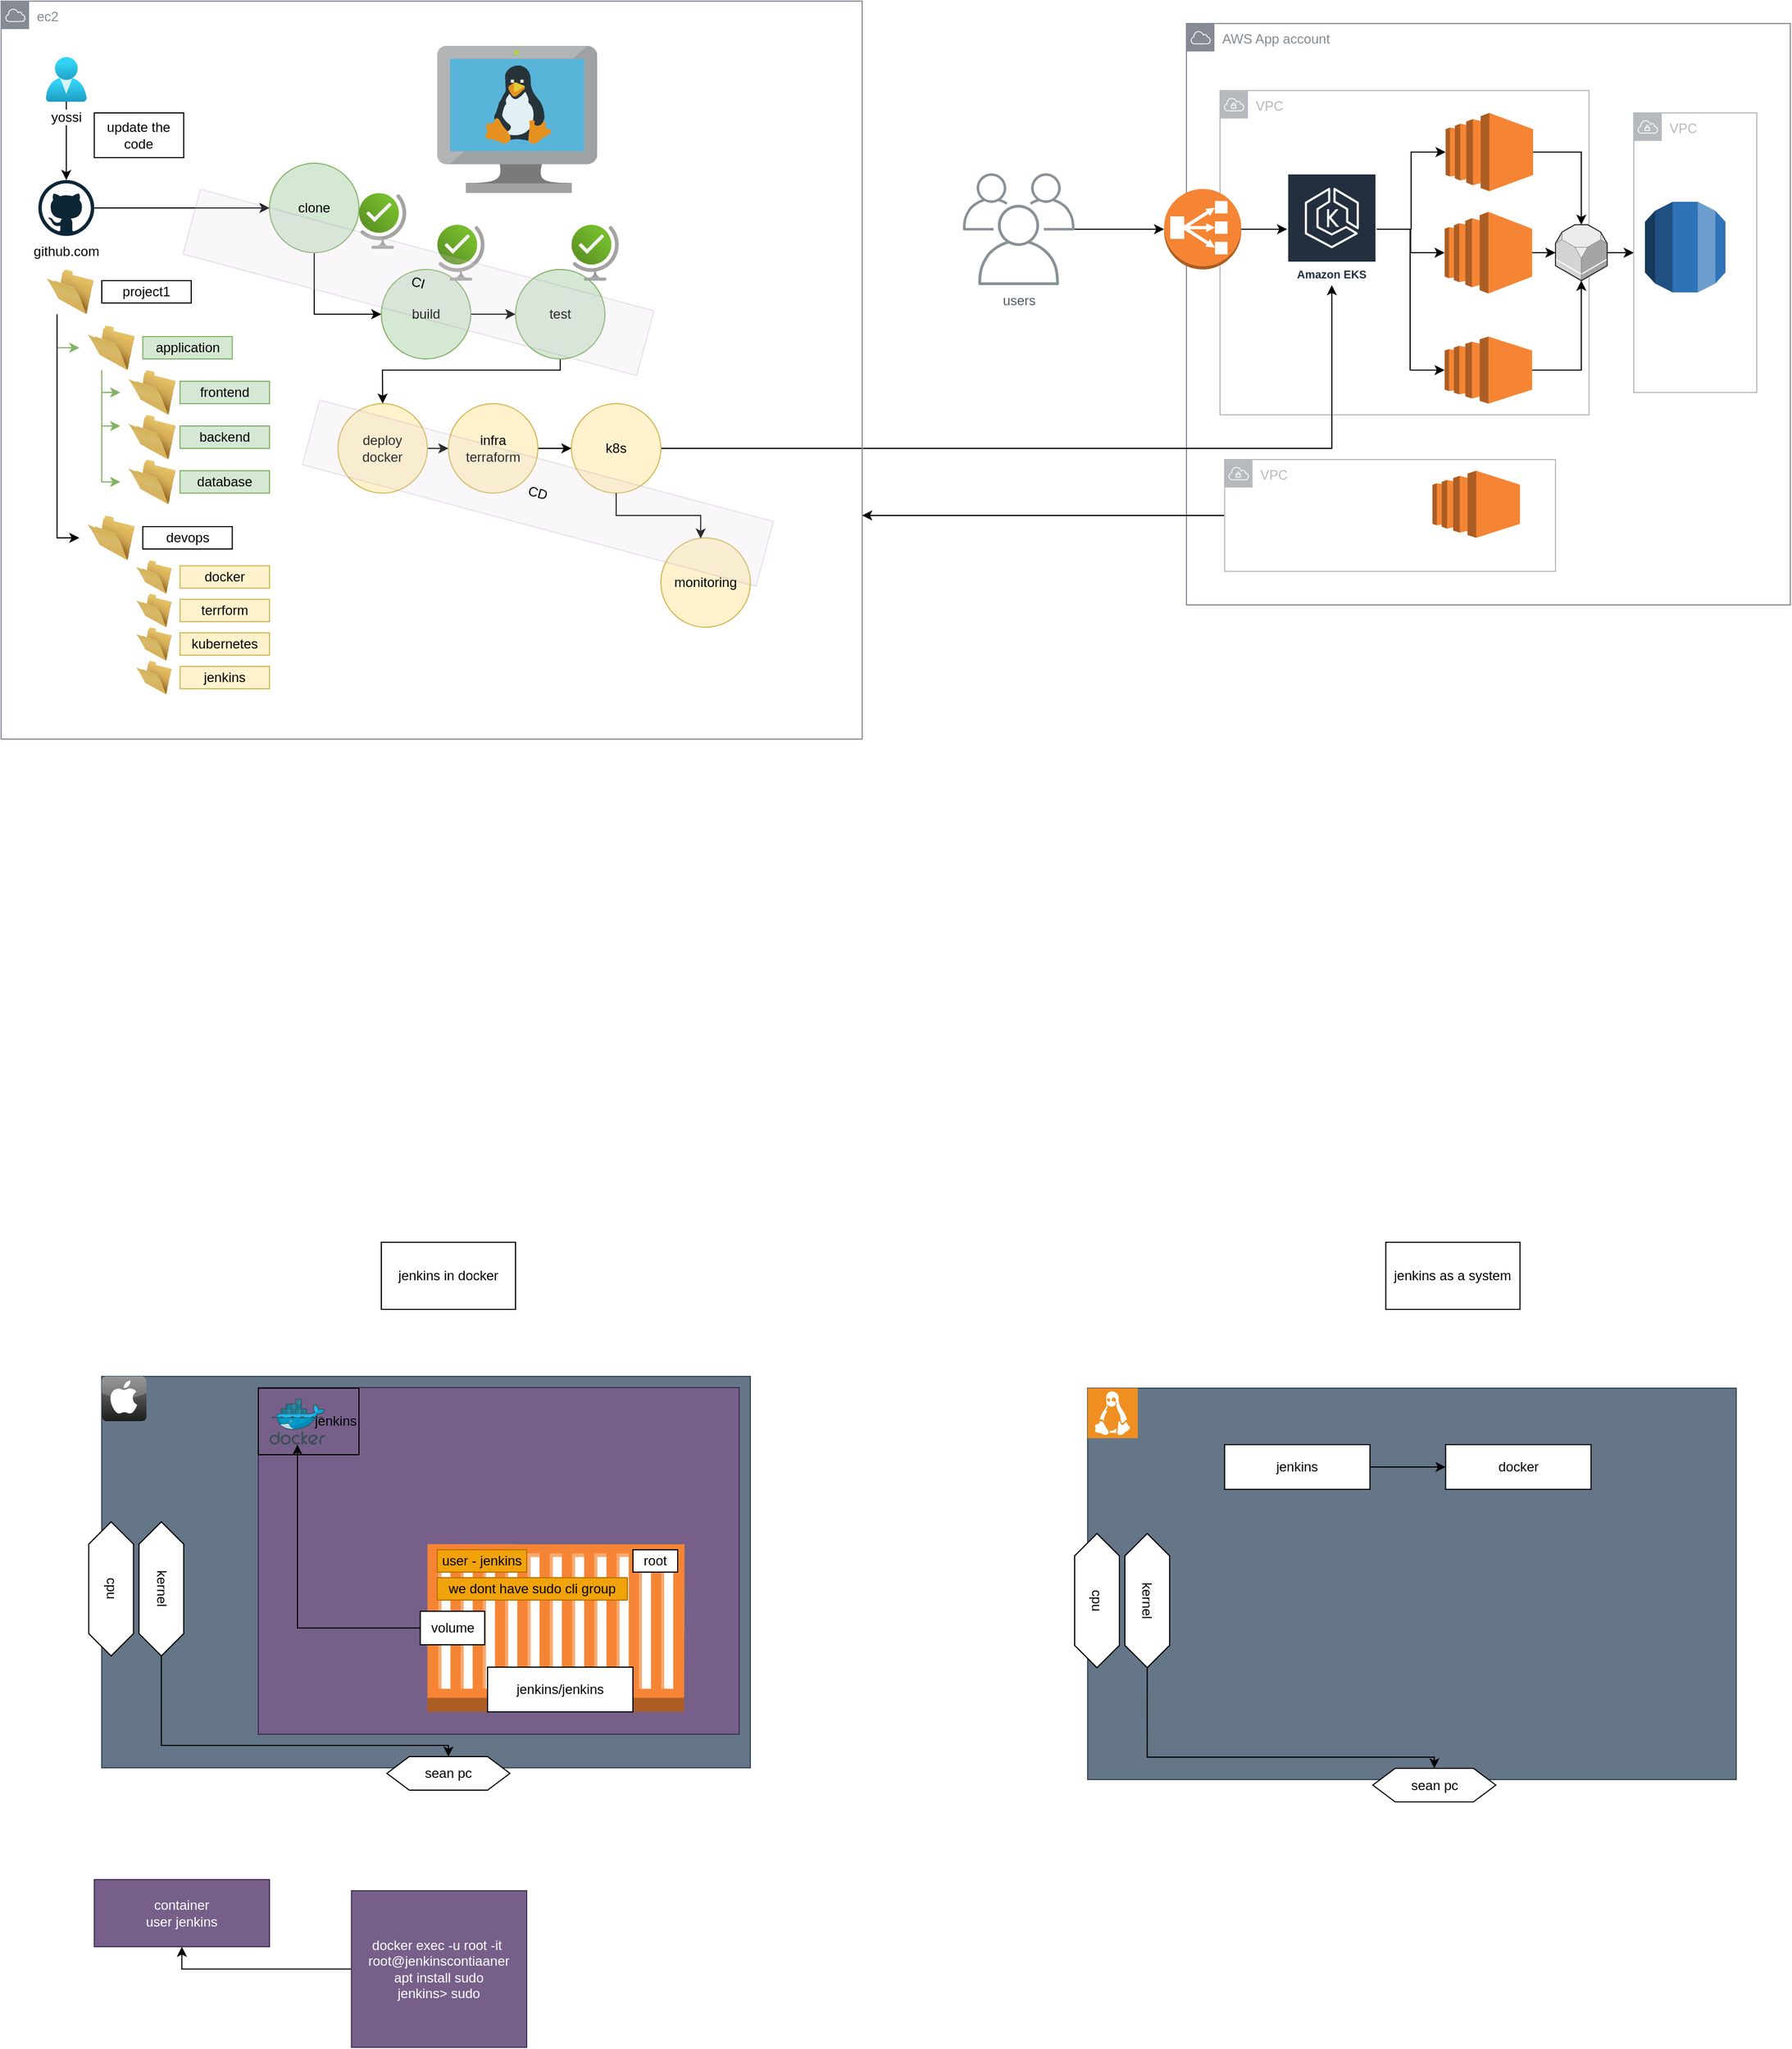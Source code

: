 <mxfile version="24.7.8">
  <diagram name="Page-1" id="knpsjJRJgok0cy6BxQ0R">
    <mxGraphModel dx="876" dy="569" grid="1" gridSize="10" guides="1" tooltips="1" connect="1" arrows="1" fold="1" page="1" pageScale="1" pageWidth="850" pageHeight="1100" math="0" shadow="0">
      <root>
        <mxCell id="0" />
        <mxCell id="1" parent="0" />
        <mxCell id="RZ5GDxpTt9HwqLvZqPj1-43" style="edgeStyle=orthogonalEdgeStyle;rounded=0;orthogonalLoop=1;jettySize=auto;html=1;" edge="1" parent="1" source="RZ5GDxpTt9HwqLvZqPj1-41" target="RZ5GDxpTt9HwqLvZqPj1-42">
          <mxGeometry relative="1" as="geometry" />
        </mxCell>
        <mxCell id="RZ5GDxpTt9HwqLvZqPj1-41" value="yossi" style="image;aspect=fixed;html=1;points=[];align=center;fontSize=12;image=img/lib/azure2/identity/Users.svg;" vertex="1" parent="1">
          <mxGeometry x="50" y="60" width="36.57" height="40" as="geometry" />
        </mxCell>
        <mxCell id="RZ5GDxpTt9HwqLvZqPj1-75" style="edgeStyle=orthogonalEdgeStyle;rounded=0;orthogonalLoop=1;jettySize=auto;html=1;" edge="1" parent="1" source="RZ5GDxpTt9HwqLvZqPj1-42" target="RZ5GDxpTt9HwqLvZqPj1-76">
          <mxGeometry relative="1" as="geometry">
            <mxPoint x="290" y="195" as="targetPoint" />
          </mxGeometry>
        </mxCell>
        <mxCell id="RZ5GDxpTt9HwqLvZqPj1-42" value="github.com" style="dashed=0;outlineConnect=0;html=1;align=center;labelPosition=center;verticalLabelPosition=bottom;verticalAlign=top;shape=mxgraph.weblogos.github" vertex="1" parent="1">
          <mxGeometry x="43.29" y="170" width="50" height="50" as="geometry" />
        </mxCell>
        <mxCell id="RZ5GDxpTt9HwqLvZqPj1-44" value="update the code" style="rounded=0;whiteSpace=wrap;html=1;" vertex="1" parent="1">
          <mxGeometry x="93.29" y="110" width="80" height="40" as="geometry" />
        </mxCell>
        <mxCell id="RZ5GDxpTt9HwqLvZqPj1-55" style="edgeStyle=orthogonalEdgeStyle;rounded=0;orthogonalLoop=1;jettySize=auto;html=1;entryX=0;entryY=0.5;entryDx=0;entryDy=0;fillColor=#d5e8d4;strokeColor=#82b366;" edge="1" parent="1" source="RZ5GDxpTt9HwqLvZqPj1-45" target="RZ5GDxpTt9HwqLvZqPj1-46">
          <mxGeometry relative="1" as="geometry">
            <Array as="points">
              <mxPoint x="60" y="320" />
            </Array>
          </mxGeometry>
        </mxCell>
        <mxCell id="RZ5GDxpTt9HwqLvZqPj1-63" style="edgeStyle=orthogonalEdgeStyle;rounded=0;orthogonalLoop=1;jettySize=auto;html=1;entryX=0;entryY=0.5;entryDx=0;entryDy=0;" edge="1" parent="1" source="RZ5GDxpTt9HwqLvZqPj1-45" target="RZ5GDxpTt9HwqLvZqPj1-61">
          <mxGeometry relative="1" as="geometry">
            <Array as="points">
              <mxPoint x="60" y="490" />
            </Array>
          </mxGeometry>
        </mxCell>
        <mxCell id="RZ5GDxpTt9HwqLvZqPj1-45" value="" style="image;html=1;image=img/lib/clip_art/general/Empty_Folder_128x128.png" vertex="1" parent="1">
          <mxGeometry x="43.29" y="250" width="56.71" height="40" as="geometry" />
        </mxCell>
        <mxCell id="RZ5GDxpTt9HwqLvZqPj1-58" style="edgeStyle=orthogonalEdgeStyle;rounded=0;orthogonalLoop=1;jettySize=auto;html=1;entryX=0;entryY=0.5;entryDx=0;entryDy=0;fillColor=#d5e8d4;strokeColor=#82b366;" edge="1" parent="1" source="RZ5GDxpTt9HwqLvZqPj1-46" target="RZ5GDxpTt9HwqLvZqPj1-49">
          <mxGeometry relative="1" as="geometry">
            <Array as="points">
              <mxPoint x="100" y="360" />
            </Array>
          </mxGeometry>
        </mxCell>
        <mxCell id="RZ5GDxpTt9HwqLvZqPj1-59" style="edgeStyle=orthogonalEdgeStyle;rounded=0;orthogonalLoop=1;jettySize=auto;html=1;entryX=0;entryY=0.25;entryDx=0;entryDy=0;fillColor=#d5e8d4;strokeColor=#82b366;" edge="1" parent="1" source="RZ5GDxpTt9HwqLvZqPj1-46" target="RZ5GDxpTt9HwqLvZqPj1-51">
          <mxGeometry relative="1" as="geometry">
            <Array as="points">
              <mxPoint x="100" y="390" />
            </Array>
          </mxGeometry>
        </mxCell>
        <mxCell id="RZ5GDxpTt9HwqLvZqPj1-60" style="edgeStyle=orthogonalEdgeStyle;rounded=0;orthogonalLoop=1;jettySize=auto;html=1;entryX=0;entryY=0.5;entryDx=0;entryDy=0;fillColor=#d5e8d4;strokeColor=#82b366;" edge="1" parent="1" source="RZ5GDxpTt9HwqLvZqPj1-46" target="RZ5GDxpTt9HwqLvZqPj1-53">
          <mxGeometry relative="1" as="geometry">
            <Array as="points">
              <mxPoint x="100" y="440" />
            </Array>
          </mxGeometry>
        </mxCell>
        <mxCell id="RZ5GDxpTt9HwqLvZqPj1-46" value="" style="image;html=1;image=img/lib/clip_art/general/Empty_Folder_128x128.png;fillColor=#d5e8d4;strokeColor=#82b366;" vertex="1" parent="1">
          <mxGeometry x="80" y="300" width="56.71" height="40" as="geometry" />
        </mxCell>
        <mxCell id="RZ5GDxpTt9HwqLvZqPj1-47" value="project1" style="rounded=0;whiteSpace=wrap;html=1;" vertex="1" parent="1">
          <mxGeometry x="100" y="260" width="80" height="20" as="geometry" />
        </mxCell>
        <mxCell id="RZ5GDxpTt9HwqLvZqPj1-48" value="application" style="rounded=0;whiteSpace=wrap;html=1;fillColor=#d5e8d4;strokeColor=#82b366;" vertex="1" parent="1">
          <mxGeometry x="136.71" y="310" width="80" height="20" as="geometry" />
        </mxCell>
        <mxCell id="RZ5GDxpTt9HwqLvZqPj1-49" value="" style="image;html=1;image=img/lib/clip_art/general/Empty_Folder_128x128.png;fillColor=#d5e8d4;strokeColor=#82b366;" vertex="1" parent="1">
          <mxGeometry x="116.58" y="340" width="56.71" height="40" as="geometry" />
        </mxCell>
        <mxCell id="RZ5GDxpTt9HwqLvZqPj1-50" value="frontend" style="rounded=0;whiteSpace=wrap;html=1;fillColor=#d5e8d4;strokeColor=#82b366;" vertex="1" parent="1">
          <mxGeometry x="170" y="350" width="80" height="20" as="geometry" />
        </mxCell>
        <mxCell id="RZ5GDxpTt9HwqLvZqPj1-51" value="" style="image;html=1;image=img/lib/clip_art/general/Empty_Folder_128x128.png;fillColor=#d5e8d4;strokeColor=#82b366;" vertex="1" parent="1">
          <mxGeometry x="116.58" y="380" width="56.71" height="40" as="geometry" />
        </mxCell>
        <mxCell id="RZ5GDxpTt9HwqLvZqPj1-52" value="backend" style="rounded=0;whiteSpace=wrap;html=1;fillColor=#d5e8d4;strokeColor=#82b366;" vertex="1" parent="1">
          <mxGeometry x="170" y="390" width="80" height="20" as="geometry" />
        </mxCell>
        <mxCell id="RZ5GDxpTt9HwqLvZqPj1-53" value="" style="image;html=1;image=img/lib/clip_art/general/Empty_Folder_128x128.png;fillColor=#d5e8d4;strokeColor=#82b366;" vertex="1" parent="1">
          <mxGeometry x="116.58" y="420" width="56.71" height="40" as="geometry" />
        </mxCell>
        <mxCell id="RZ5GDxpTt9HwqLvZqPj1-54" value="database" style="rounded=0;whiteSpace=wrap;html=1;fillColor=#d5e8d4;strokeColor=#82b366;" vertex="1" parent="1">
          <mxGeometry x="170" y="430" width="80" height="20" as="geometry" />
        </mxCell>
        <mxCell id="RZ5GDxpTt9HwqLvZqPj1-61" value="" style="image;html=1;image=img/lib/clip_art/general/Empty_Folder_128x128.png" vertex="1" parent="1">
          <mxGeometry x="80" y="470" width="56.71" height="40" as="geometry" />
        </mxCell>
        <mxCell id="RZ5GDxpTt9HwqLvZqPj1-62" value="devops" style="rounded=0;whiteSpace=wrap;html=1;" vertex="1" parent="1">
          <mxGeometry x="136.71" y="480" width="80" height="20" as="geometry" />
        </mxCell>
        <mxCell id="RZ5GDxpTt9HwqLvZqPj1-64" value="" style="image;html=1;image=img/lib/clip_art/general/Empty_Folder_128x128.png" vertex="1" parent="1">
          <mxGeometry x="123.29" y="510" width="46.71" height="30" as="geometry" />
        </mxCell>
        <mxCell id="RZ5GDxpTt9HwqLvZqPj1-65" value="docker" style="rounded=0;whiteSpace=wrap;html=1;fillColor=#fff2cc;strokeColor=#d6b656;" vertex="1" parent="1">
          <mxGeometry x="170" y="515" width="80" height="20" as="geometry" />
        </mxCell>
        <mxCell id="RZ5GDxpTt9HwqLvZqPj1-68" value="" style="image;html=1;image=img/lib/clip_art/general/Empty_Folder_128x128.png" vertex="1" parent="1">
          <mxGeometry x="123.29" y="540" width="46.71" height="30" as="geometry" />
        </mxCell>
        <mxCell id="RZ5GDxpTt9HwqLvZqPj1-69" value="terrform" style="rounded=0;whiteSpace=wrap;html=1;fillColor=#fff2cc;strokeColor=#d6b656;" vertex="1" parent="1">
          <mxGeometry x="170" y="545" width="80" height="20" as="geometry" />
        </mxCell>
        <mxCell id="RZ5GDxpTt9HwqLvZqPj1-70" value="" style="image;html=1;image=img/lib/clip_art/general/Empty_Folder_128x128.png" vertex="1" parent="1">
          <mxGeometry x="123.29" y="570" width="46.71" height="30" as="geometry" />
        </mxCell>
        <mxCell id="RZ5GDxpTt9HwqLvZqPj1-71" value="kubernetes" style="rounded=0;whiteSpace=wrap;html=1;fillColor=#fff2cc;strokeColor=#d6b656;" vertex="1" parent="1">
          <mxGeometry x="170" y="575" width="80" height="20" as="geometry" />
        </mxCell>
        <mxCell id="RZ5GDxpTt9HwqLvZqPj1-72" value="" style="image;html=1;image=img/lib/clip_art/general/Empty_Folder_128x128.png" vertex="1" parent="1">
          <mxGeometry x="123.29" y="600" width="46.71" height="30" as="geometry" />
        </mxCell>
        <mxCell id="RZ5GDxpTt9HwqLvZqPj1-73" value="jenkins" style="rounded=0;whiteSpace=wrap;html=1;fillColor=#fff2cc;strokeColor=#d6b656;" vertex="1" parent="1">
          <mxGeometry x="170" y="605" width="80" height="20" as="geometry" />
        </mxCell>
        <mxCell id="RZ5GDxpTt9HwqLvZqPj1-74" value="" style="image;sketch=0;aspect=fixed;html=1;points=[];align=center;fontSize=12;image=img/lib/mscae/VM_Linux.svg;" vertex="1" parent="1">
          <mxGeometry x="400" y="50" width="143.04" height="131.6" as="geometry" />
        </mxCell>
        <mxCell id="RZ5GDxpTt9HwqLvZqPj1-77" style="edgeStyle=orthogonalEdgeStyle;rounded=0;orthogonalLoop=1;jettySize=auto;html=1;" edge="1" parent="1" source="RZ5GDxpTt9HwqLvZqPj1-76" target="RZ5GDxpTt9HwqLvZqPj1-78">
          <mxGeometry relative="1" as="geometry">
            <mxPoint x="290" y="280" as="targetPoint" />
            <Array as="points">
              <mxPoint x="290" y="290" />
            </Array>
          </mxGeometry>
        </mxCell>
        <mxCell id="RZ5GDxpTt9HwqLvZqPj1-76" value="clone" style="ellipse;whiteSpace=wrap;html=1;aspect=fixed;fillColor=#d5e8d4;strokeColor=#82b366;" vertex="1" parent="1">
          <mxGeometry x="250" y="155" width="80" height="80" as="geometry" />
        </mxCell>
        <mxCell id="RZ5GDxpTt9HwqLvZqPj1-80" style="edgeStyle=orthogonalEdgeStyle;rounded=0;orthogonalLoop=1;jettySize=auto;html=1;" edge="1" parent="1" source="RZ5GDxpTt9HwqLvZqPj1-78" target="RZ5GDxpTt9HwqLvZqPj1-79">
          <mxGeometry relative="1" as="geometry" />
        </mxCell>
        <mxCell id="RZ5GDxpTt9HwqLvZqPj1-78" value="build" style="ellipse;whiteSpace=wrap;html=1;aspect=fixed;fillColor=#d5e8d4;strokeColor=#82b366;" vertex="1" parent="1">
          <mxGeometry x="350" y="250" width="80" height="80" as="geometry" />
        </mxCell>
        <mxCell id="RZ5GDxpTt9HwqLvZqPj1-115" style="edgeStyle=orthogonalEdgeStyle;rounded=0;orthogonalLoop=1;jettySize=auto;html=1;" edge="1" parent="1" source="RZ5GDxpTt9HwqLvZqPj1-79" target="RZ5GDxpTt9HwqLvZqPj1-109">
          <mxGeometry relative="1" as="geometry">
            <Array as="points">
              <mxPoint x="510" y="340" />
              <mxPoint x="351" y="340" />
            </Array>
          </mxGeometry>
        </mxCell>
        <mxCell id="RZ5GDxpTt9HwqLvZqPj1-79" value="test" style="ellipse;whiteSpace=wrap;html=1;aspect=fixed;fillColor=#d5e8d4;strokeColor=#82b366;" vertex="1" parent="1">
          <mxGeometry x="470" y="250" width="80" height="80" as="geometry" />
        </mxCell>
        <mxCell id="RZ5GDxpTt9HwqLvZqPj1-81" value="" style="image;aspect=fixed;html=1;points=[];align=center;fontSize=12;image=img/lib/azure2/general/Globe_Success.svg;" vertex="1" parent="1">
          <mxGeometry x="400" y="210" width="42.42" height="50" as="geometry" />
        </mxCell>
        <mxCell id="RZ5GDxpTt9HwqLvZqPj1-82" value="" style="image;aspect=fixed;html=1;points=[];align=center;fontSize=12;image=img/lib/azure2/general/Globe_Success.svg;" vertex="1" parent="1">
          <mxGeometry x="330" y="181.6" width="42.42" height="50" as="geometry" />
        </mxCell>
        <mxCell id="RZ5GDxpTt9HwqLvZqPj1-84" value="" style="image;aspect=fixed;html=1;points=[];align=center;fontSize=12;image=img/lib/azure2/general/Globe_Success.svg;" vertex="1" parent="1">
          <mxGeometry x="520" y="210" width="42.42" height="50" as="geometry" />
        </mxCell>
        <mxCell id="RZ5GDxpTt9HwqLvZqPj1-86" value="AWS App account" style="sketch=0;outlineConnect=0;gradientColor=none;html=1;whiteSpace=wrap;fontSize=12;fontStyle=0;shape=mxgraph.aws4.group;grIcon=mxgraph.aws4.group_aws_cloud;strokeColor=#858B94;fillColor=none;verticalAlign=top;align=left;spacingLeft=30;fontColor=#858B94;dashed=0;" vertex="1" parent="1">
          <mxGeometry x="1070" y="30" width="540" height="520" as="geometry" />
        </mxCell>
        <mxCell id="RZ5GDxpTt9HwqLvZqPj1-88" value="VPC" style="sketch=0;outlineConnect=0;gradientColor=none;html=1;whiteSpace=wrap;fontSize=12;fontStyle=0;shape=mxgraph.aws4.group;grIcon=mxgraph.aws4.group_vpc;strokeColor=#B6BABF;fillColor=none;verticalAlign=top;align=left;spacingLeft=30;fontColor=#B6BABF;dashed=0;" vertex="1" parent="1">
          <mxGeometry x="1100" y="90" width="330" height="290" as="geometry" />
        </mxCell>
        <mxCell id="RZ5GDxpTt9HwqLvZqPj1-97" style="edgeStyle=orthogonalEdgeStyle;rounded=0;orthogonalLoop=1;jettySize=auto;html=1;" edge="1" parent="1" source="RZ5GDxpTt9HwqLvZqPj1-90" target="RZ5GDxpTt9HwqLvZqPj1-96">
          <mxGeometry relative="1" as="geometry" />
        </mxCell>
        <mxCell id="RZ5GDxpTt9HwqLvZqPj1-90" value="" style="outlineConnect=0;dashed=0;verticalLabelPosition=bottom;verticalAlign=top;align=center;html=1;shape=mxgraph.aws3.classic_load_balancer;fillColor=#F58534;gradientColor=none;" vertex="1" parent="1">
          <mxGeometry x="1050" y="178" width="69" height="72" as="geometry" />
        </mxCell>
        <mxCell id="RZ5GDxpTt9HwqLvZqPj1-93" value="users" style="sketch=0;outlineConnect=0;gradientColor=none;fontColor=#545B64;strokeColor=none;fillColor=#879196;dashed=0;verticalLabelPosition=bottom;verticalAlign=top;align=center;html=1;fontSize=12;fontStyle=0;aspect=fixed;shape=mxgraph.aws4.illustration_users;pointerEvents=1" vertex="1" parent="1">
          <mxGeometry x="870" y="164" width="100" height="100" as="geometry" />
        </mxCell>
        <mxCell id="RZ5GDxpTt9HwqLvZqPj1-94" style="edgeStyle=orthogonalEdgeStyle;rounded=0;orthogonalLoop=1;jettySize=auto;html=1;entryX=0;entryY=0.5;entryDx=0;entryDy=0;entryPerimeter=0;" edge="1" parent="1" source="RZ5GDxpTt9HwqLvZqPj1-93" target="RZ5GDxpTt9HwqLvZqPj1-90">
          <mxGeometry relative="1" as="geometry" />
        </mxCell>
        <mxCell id="RZ5GDxpTt9HwqLvZqPj1-102" style="edgeStyle=orthogonalEdgeStyle;rounded=0;orthogonalLoop=1;jettySize=auto;html=1;" edge="1" parent="1" source="RZ5GDxpTt9HwqLvZqPj1-96" target="RZ5GDxpTt9HwqLvZqPj1-98">
          <mxGeometry relative="1" as="geometry" />
        </mxCell>
        <mxCell id="RZ5GDxpTt9HwqLvZqPj1-103" style="edgeStyle=orthogonalEdgeStyle;rounded=0;orthogonalLoop=1;jettySize=auto;html=1;" edge="1" parent="1" source="RZ5GDxpTt9HwqLvZqPj1-96" target="RZ5GDxpTt9HwqLvZqPj1-100">
          <mxGeometry relative="1" as="geometry" />
        </mxCell>
        <mxCell id="RZ5GDxpTt9HwqLvZqPj1-105" style="edgeStyle=orthogonalEdgeStyle;rounded=0;orthogonalLoop=1;jettySize=auto;html=1;" edge="1" parent="1" source="RZ5GDxpTt9HwqLvZqPj1-96" target="RZ5GDxpTt9HwqLvZqPj1-99">
          <mxGeometry relative="1" as="geometry">
            <Array as="points">
              <mxPoint x="1270" y="214" />
              <mxPoint x="1270" y="340" />
            </Array>
          </mxGeometry>
        </mxCell>
        <mxCell id="RZ5GDxpTt9HwqLvZqPj1-96" value="Amazon EKS" style="sketch=0;outlineConnect=0;fontColor=#232F3E;gradientColor=none;strokeColor=#ffffff;fillColor=#232F3E;dashed=0;verticalLabelPosition=middle;verticalAlign=bottom;align=center;html=1;whiteSpace=wrap;fontSize=10;fontStyle=1;spacing=3;shape=mxgraph.aws4.productIcon;prIcon=mxgraph.aws4.eks;" vertex="1" parent="1">
          <mxGeometry x="1160" y="164" width="80" height="100" as="geometry" />
        </mxCell>
        <mxCell id="RZ5GDxpTt9HwqLvZqPj1-130" style="edgeStyle=orthogonalEdgeStyle;rounded=0;orthogonalLoop=1;jettySize=auto;html=1;" edge="1" parent="1" source="RZ5GDxpTt9HwqLvZqPj1-98" target="RZ5GDxpTt9HwqLvZqPj1-126">
          <mxGeometry relative="1" as="geometry" />
        </mxCell>
        <mxCell id="RZ5GDxpTt9HwqLvZqPj1-98" value="" style="outlineConnect=0;dashed=0;verticalLabelPosition=bottom;verticalAlign=top;align=center;html=1;shape=mxgraph.aws3.ec2;fillColor=#F58534;gradientColor=none;" vertex="1" parent="1">
          <mxGeometry x="1301.75" y="110" width="78.25" height="70" as="geometry" />
        </mxCell>
        <mxCell id="RZ5GDxpTt9HwqLvZqPj1-131" style="edgeStyle=orthogonalEdgeStyle;rounded=0;orthogonalLoop=1;jettySize=auto;html=1;" edge="1" parent="1" source="RZ5GDxpTt9HwqLvZqPj1-99" target="RZ5GDxpTt9HwqLvZqPj1-126">
          <mxGeometry relative="1" as="geometry" />
        </mxCell>
        <mxCell id="RZ5GDxpTt9HwqLvZqPj1-99" value="" style="outlineConnect=0;dashed=0;verticalLabelPosition=bottom;verticalAlign=top;align=center;html=1;shape=mxgraph.aws3.ec2;fillColor=#F58534;gradientColor=none;" vertex="1" parent="1">
          <mxGeometry x="1300.88" y="310" width="78.25" height="60" as="geometry" />
        </mxCell>
        <mxCell id="RZ5GDxpTt9HwqLvZqPj1-129" value="" style="edgeStyle=orthogonalEdgeStyle;rounded=0;orthogonalLoop=1;jettySize=auto;html=1;" edge="1" parent="1" source="RZ5GDxpTt9HwqLvZqPj1-100" target="RZ5GDxpTt9HwqLvZqPj1-126">
          <mxGeometry relative="1" as="geometry" />
        </mxCell>
        <mxCell id="RZ5GDxpTt9HwqLvZqPj1-100" value="" style="outlineConnect=0;dashed=0;verticalLabelPosition=bottom;verticalAlign=top;align=center;html=1;shape=mxgraph.aws3.ec2;fillColor=#F58534;gradientColor=none;" vertex="1" parent="1">
          <mxGeometry x="1300.88" y="198.5" width="78.25" height="73" as="geometry" />
        </mxCell>
        <mxCell id="RZ5GDxpTt9HwqLvZqPj1-101" value="" style="outlineConnect=0;dashed=0;verticalLabelPosition=bottom;verticalAlign=top;align=center;html=1;shape=mxgraph.aws3.rds;fillColor=#2E73B8;gradientColor=none;" vertex="1" parent="1">
          <mxGeometry x="1480" y="189.5" width="72" height="81" as="geometry" />
        </mxCell>
        <mxCell id="RZ5GDxpTt9HwqLvZqPj1-112" value="" style="edgeStyle=orthogonalEdgeStyle;rounded=0;orthogonalLoop=1;jettySize=auto;html=1;" edge="1" parent="1" source="RZ5GDxpTt9HwqLvZqPj1-109" target="RZ5GDxpTt9HwqLvZqPj1-110">
          <mxGeometry relative="1" as="geometry" />
        </mxCell>
        <mxCell id="RZ5GDxpTt9HwqLvZqPj1-109" value="deploy&lt;br&gt;docker" style="ellipse;whiteSpace=wrap;html=1;aspect=fixed;fillColor=#fff2cc;strokeColor=#d6b656;" vertex="1" parent="1">
          <mxGeometry x="311.21" y="370" width="80" height="80" as="geometry" />
        </mxCell>
        <mxCell id="RZ5GDxpTt9HwqLvZqPj1-113" style="edgeStyle=orthogonalEdgeStyle;rounded=0;orthogonalLoop=1;jettySize=auto;html=1;entryX=0;entryY=0.5;entryDx=0;entryDy=0;" edge="1" parent="1" source="RZ5GDxpTt9HwqLvZqPj1-110" target="RZ5GDxpTt9HwqLvZqPj1-111">
          <mxGeometry relative="1" as="geometry">
            <mxPoint x="510" y="410" as="targetPoint" />
          </mxGeometry>
        </mxCell>
        <mxCell id="RZ5GDxpTt9HwqLvZqPj1-110" value="infra&lt;br&gt;terraform" style="ellipse;whiteSpace=wrap;html=1;aspect=fixed;fillColor=#fff2cc;strokeColor=#d6b656;" vertex="1" parent="1">
          <mxGeometry x="410.0" y="370" width="80" height="80" as="geometry" />
        </mxCell>
        <mxCell id="RZ5GDxpTt9HwqLvZqPj1-114" style="edgeStyle=orthogonalEdgeStyle;rounded=0;orthogonalLoop=1;jettySize=auto;html=1;" edge="1" parent="1" source="RZ5GDxpTt9HwqLvZqPj1-111" target="RZ5GDxpTt9HwqLvZqPj1-96">
          <mxGeometry relative="1" as="geometry" />
        </mxCell>
        <mxCell id="RZ5GDxpTt9HwqLvZqPj1-111" value="k8s" style="ellipse;whiteSpace=wrap;html=1;aspect=fixed;fillColor=#fff2cc;strokeColor=#d6b656;" vertex="1" parent="1">
          <mxGeometry x="520" y="370" width="80" height="80" as="geometry" />
        </mxCell>
        <mxCell id="RZ5GDxpTt9HwqLvZqPj1-116" value="monitoring" style="ellipse;whiteSpace=wrap;html=1;aspect=fixed;fillColor=#fff2cc;strokeColor=#d6b656;" vertex="1" parent="1">
          <mxGeometry x="600" y="490" width="80" height="80" as="geometry" />
        </mxCell>
        <mxCell id="RZ5GDxpTt9HwqLvZqPj1-117" style="edgeStyle=orthogonalEdgeStyle;rounded=0;orthogonalLoop=1;jettySize=auto;html=1;entryX=0.445;entryY=0.008;entryDx=0;entryDy=0;entryPerimeter=0;" edge="1" parent="1" source="RZ5GDxpTt9HwqLvZqPj1-111" target="RZ5GDxpTt9HwqLvZqPj1-116">
          <mxGeometry relative="1" as="geometry" />
        </mxCell>
        <mxCell id="RZ5GDxpTt9HwqLvZqPj1-121" value="ec2" style="sketch=0;outlineConnect=0;gradientColor=none;html=1;whiteSpace=wrap;fontSize=12;fontStyle=0;shape=mxgraph.aws4.group;grIcon=mxgraph.aws4.group_aws_cloud;strokeColor=#858B94;fillColor=none;verticalAlign=top;align=left;spacingLeft=30;fontColor=#858B94;dashed=0;" vertex="1" parent="1">
          <mxGeometry x="10" y="10" width="770" height="660" as="geometry" />
        </mxCell>
        <mxCell id="RZ5GDxpTt9HwqLvZqPj1-122" value="" style="outlineConnect=0;dashed=0;verticalLabelPosition=bottom;verticalAlign=top;align=center;html=1;shape=mxgraph.aws3.ec2;fillColor=#F58534;gradientColor=none;" vertex="1" parent="1">
          <mxGeometry x="1290.0" y="430" width="78.25" height="60" as="geometry" />
        </mxCell>
        <mxCell id="RZ5GDxpTt9HwqLvZqPj1-124" style="edgeStyle=orthogonalEdgeStyle;rounded=0;orthogonalLoop=1;jettySize=auto;html=1;" edge="1" parent="1" source="RZ5GDxpTt9HwqLvZqPj1-123" target="RZ5GDxpTt9HwqLvZqPj1-121">
          <mxGeometry relative="1" as="geometry">
            <Array as="points">
              <mxPoint x="850" y="470" />
              <mxPoint x="850" y="470" />
            </Array>
          </mxGeometry>
        </mxCell>
        <mxCell id="RZ5GDxpTt9HwqLvZqPj1-123" value="VPC" style="sketch=0;outlineConnect=0;gradientColor=none;html=1;whiteSpace=wrap;fontSize=12;fontStyle=0;shape=mxgraph.aws4.group;grIcon=mxgraph.aws4.group_vpc;strokeColor=#B6BABF;fillColor=none;verticalAlign=top;align=left;spacingLeft=30;fontColor=#B6BABF;dashed=0;" vertex="1" parent="1">
          <mxGeometry x="1104.13" y="420" width="295.87" height="100" as="geometry" />
        </mxCell>
        <mxCell id="RZ5GDxpTt9HwqLvZqPj1-125" value="VPC" style="sketch=0;outlineConnect=0;gradientColor=none;html=1;whiteSpace=wrap;fontSize=12;fontStyle=0;shape=mxgraph.aws4.group;grIcon=mxgraph.aws4.group_vpc;strokeColor=#B6BABF;fillColor=none;verticalAlign=top;align=left;spacingLeft=30;fontColor=#B6BABF;dashed=0;" vertex="1" parent="1">
          <mxGeometry x="1470" y="110" width="110" height="250" as="geometry" />
        </mxCell>
        <mxCell id="RZ5GDxpTt9HwqLvZqPj1-128" style="edgeStyle=orthogonalEdgeStyle;rounded=0;orthogonalLoop=1;jettySize=auto;html=1;" edge="1" parent="1" source="RZ5GDxpTt9HwqLvZqPj1-126" target="RZ5GDxpTt9HwqLvZqPj1-125">
          <mxGeometry relative="1" as="geometry" />
        </mxCell>
        <mxCell id="RZ5GDxpTt9HwqLvZqPj1-126" value="" style="verticalLabelPosition=bottom;html=1;verticalAlign=top;strokeWidth=1;align=center;outlineConnect=0;dashed=0;outlineConnect=0;shape=mxgraph.aws3d.rds;fillColor=#ECECEC;strokeColor=#5E5E5E;aspect=fixed;" vertex="1" parent="1">
          <mxGeometry x="1400" y="210" width="46.24" height="50" as="geometry" />
        </mxCell>
        <mxCell id="RZ5GDxpTt9HwqLvZqPj1-132" value="CI" style="rounded=0;whiteSpace=wrap;html=1;fillColor=#e1d5e7;strokeColor=#9673a6;opacity=20;rotation=15;" vertex="1" parent="1">
          <mxGeometry x="173.29" y="231.6" width="420" height="60" as="geometry" />
        </mxCell>
        <mxCell id="RZ5GDxpTt9HwqLvZqPj1-134" value="CD" style="rounded=0;whiteSpace=wrap;html=1;fillColor=#e1d5e7;strokeColor=#9673a6;opacity=20;rotation=15;" vertex="1" parent="1">
          <mxGeometry x="280" y="420" width="420" height="60" as="geometry" />
        </mxCell>
        <mxCell id="RZ5GDxpTt9HwqLvZqPj1-135" value="jenkins in docker" style="rounded=0;whiteSpace=wrap;html=1;" vertex="1" parent="1">
          <mxGeometry x="350" y="1120" width="120" height="60" as="geometry" />
        </mxCell>
        <mxCell id="RZ5GDxpTt9HwqLvZqPj1-136" value="jenkins as a system" style="rounded=0;whiteSpace=wrap;html=1;" vertex="1" parent="1">
          <mxGeometry x="1248.25" y="1120" width="120" height="60" as="geometry" />
        </mxCell>
        <mxCell id="RZ5GDxpTt9HwqLvZqPj1-137" value="s" style="rounded=0;whiteSpace=wrap;html=1;fillColor=#647687;strokeColor=#314354;fontColor=#ffffff;" vertex="1" parent="1">
          <mxGeometry x="100" y="1240" width="580" height="350" as="geometry" />
        </mxCell>
        <mxCell id="RZ5GDxpTt9HwqLvZqPj1-138" value="sean pc" style="shape=hexagon;perimeter=hexagonPerimeter2;whiteSpace=wrap;html=1;fixedSize=1;" vertex="1" parent="1">
          <mxGeometry x="355" y="1580" width="110" height="30" as="geometry" />
        </mxCell>
        <mxCell id="RZ5GDxpTt9HwqLvZqPj1-139" value="" style="dashed=0;outlineConnect=0;html=1;align=center;labelPosition=center;verticalLabelPosition=bottom;verticalAlign=top;shape=mxgraph.webicons.apple;fillColor=#807E7E;gradientColor=#1B1C1C" vertex="1" parent="1">
          <mxGeometry x="100" y="1240" width="40" height="40" as="geometry" />
        </mxCell>
        <mxCell id="RZ5GDxpTt9HwqLvZqPj1-140" value="" style="rounded=0;whiteSpace=wrap;html=1;fillColor=#76608a;fontColor=#ffffff;strokeColor=#432D57;" vertex="1" parent="1">
          <mxGeometry x="240" y="1250" width="430" height="310" as="geometry" />
        </mxCell>
        <mxCell id="RZ5GDxpTt9HwqLvZqPj1-141" value="" style="image;sketch=0;aspect=fixed;html=1;points=[];align=center;fontSize=12;image=img/lib/mscae/Docker.svg;" vertex="1" parent="1">
          <mxGeometry x="250" y="1260" width="50" height="41" as="geometry" />
        </mxCell>
        <mxCell id="RZ5GDxpTt9HwqLvZqPj1-155" style="edgeStyle=orthogonalEdgeStyle;rounded=0;orthogonalLoop=1;jettySize=auto;html=1;" edge="1" parent="1" source="RZ5GDxpTt9HwqLvZqPj1-143" target="RZ5GDxpTt9HwqLvZqPj1-141">
          <mxGeometry relative="1" as="geometry" />
        </mxCell>
        <mxCell id="RZ5GDxpTt9HwqLvZqPj1-143" value="" style="outlineConnect=0;dashed=0;verticalLabelPosition=bottom;verticalAlign=top;align=center;html=1;shape=mxgraph.aws3.ec2_compute_container;fillColor=#F58534;gradientColor=none;" vertex="1" parent="1">
          <mxGeometry x="391.21" y="1390" width="230" height="150" as="geometry" />
        </mxCell>
        <mxCell id="RZ5GDxpTt9HwqLvZqPj1-144" value="jenkins/jenkins" style="rounded=0;whiteSpace=wrap;html=1;" vertex="1" parent="1">
          <mxGeometry x="445" y="1500" width="130" height="40" as="geometry" />
        </mxCell>
        <mxCell id="RZ5GDxpTt9HwqLvZqPj1-146" style="edgeStyle=orthogonalEdgeStyle;rounded=0;orthogonalLoop=1;jettySize=auto;html=1;" edge="1" parent="1" source="RZ5GDxpTt9HwqLvZqPj1-145" target="RZ5GDxpTt9HwqLvZqPj1-138">
          <mxGeometry relative="1" as="geometry">
            <Array as="points">
              <mxPoint x="153" y="1570" />
              <mxPoint x="410" y="1570" />
            </Array>
          </mxGeometry>
        </mxCell>
        <mxCell id="RZ5GDxpTt9HwqLvZqPj1-145" value="kernel" style="shape=hexagon;perimeter=hexagonPerimeter2;whiteSpace=wrap;html=1;fixedSize=1;rotation=90;" vertex="1" parent="1">
          <mxGeometry x="93.29" y="1410" width="120" height="40" as="geometry" />
        </mxCell>
        <mxCell id="RZ5GDxpTt9HwqLvZqPj1-147" value="cpu" style="shape=hexagon;perimeter=hexagonPerimeter2;whiteSpace=wrap;html=1;fixedSize=1;rotation=90;" vertex="1" parent="1">
          <mxGeometry x="48.36" y="1410" width="120" height="40" as="geometry" />
        </mxCell>
        <mxCell id="RZ5GDxpTt9HwqLvZqPj1-149" value="user - jenkins" style="rounded=0;whiteSpace=wrap;html=1;fillColor=#f0a30a;fontColor=#000000;strokeColor=#BD7000;" vertex="1" parent="1">
          <mxGeometry x="400" y="1395" width="80" height="20" as="geometry" />
        </mxCell>
        <mxCell id="RZ5GDxpTt9HwqLvZqPj1-150" value="we dont have sudo cli group" style="rounded=0;whiteSpace=wrap;html=1;fillColor=#f0a30a;fontColor=#000000;strokeColor=#BD7000;" vertex="1" parent="1">
          <mxGeometry x="400" y="1420" width="170" height="20" as="geometry" />
        </mxCell>
        <mxCell id="RZ5GDxpTt9HwqLvZqPj1-151" value="root" style="rounded=0;whiteSpace=wrap;html=1;" vertex="1" parent="1">
          <mxGeometry x="575" y="1395" width="40" height="20" as="geometry" />
        </mxCell>
        <mxCell id="RZ5GDxpTt9HwqLvZqPj1-152" value="container&lt;br&gt;user jenkins" style="rounded=0;whiteSpace=wrap;html=1;fillColor=#76608a;fontColor=#ffffff;strokeColor=#432D57;" vertex="1" parent="1">
          <mxGeometry x="93.29" y="1690" width="156.71" height="60" as="geometry" />
        </mxCell>
        <mxCell id="RZ5GDxpTt9HwqLvZqPj1-154" style="edgeStyle=orthogonalEdgeStyle;rounded=0;orthogonalLoop=1;jettySize=auto;html=1;entryX=0.5;entryY=1;entryDx=0;entryDy=0;" edge="1" parent="1" source="RZ5GDxpTt9HwqLvZqPj1-153" target="RZ5GDxpTt9HwqLvZqPj1-152">
          <mxGeometry relative="1" as="geometry" />
        </mxCell>
        <mxCell id="RZ5GDxpTt9HwqLvZqPj1-153" value="docker exec -u root -it&amp;nbsp;&lt;br&gt;root@jenkinscontiaaner&lt;br&gt;apt install sudo&lt;br&gt;jenkins&amp;gt; sudo" style="rounded=0;whiteSpace=wrap;html=1;fillColor=#76608a;fontColor=#ffffff;strokeColor=#432D57;" vertex="1" parent="1">
          <mxGeometry x="323.29" y="1700" width="156.71" height="140" as="geometry" />
        </mxCell>
        <mxCell id="RZ5GDxpTt9HwqLvZqPj1-156" value="jenkins" style="rounded=0;whiteSpace=wrap;html=1;fillColor=none;align=right;" vertex="1" parent="1">
          <mxGeometry x="240" y="1250.5" width="90" height="59.5" as="geometry" />
        </mxCell>
        <mxCell id="RZ5GDxpTt9HwqLvZqPj1-157" value="volume" style="rounded=0;whiteSpace=wrap;html=1;" vertex="1" parent="1">
          <mxGeometry x="384.84" y="1450" width="57.58" height="30" as="geometry" />
        </mxCell>
        <mxCell id="RZ5GDxpTt9HwqLvZqPj1-158" value="" style="rounded=0;whiteSpace=wrap;html=1;fillColor=#647687;strokeColor=#314354;fontColor=#ffffff;" vertex="1" parent="1">
          <mxGeometry x="981.64" y="1250.5" width="580" height="350" as="geometry" />
        </mxCell>
        <mxCell id="RZ5GDxpTt9HwqLvZqPj1-159" value="sean pc" style="shape=hexagon;perimeter=hexagonPerimeter2;whiteSpace=wrap;html=1;fixedSize=1;" vertex="1" parent="1">
          <mxGeometry x="1236.64" y="1590.5" width="110" height="30" as="geometry" />
        </mxCell>
        <mxCell id="RZ5GDxpTt9HwqLvZqPj1-176" style="edgeStyle=orthogonalEdgeStyle;rounded=0;orthogonalLoop=1;jettySize=auto;html=1;" edge="1" parent="1" source="RZ5GDxpTt9HwqLvZqPj1-165" target="RZ5GDxpTt9HwqLvZqPj1-175">
          <mxGeometry relative="1" as="geometry" />
        </mxCell>
        <mxCell id="RZ5GDxpTt9HwqLvZqPj1-165" value="jenkins" style="rounded=0;whiteSpace=wrap;html=1;" vertex="1" parent="1">
          <mxGeometry x="1104.13" y="1301" width="130" height="40" as="geometry" />
        </mxCell>
        <mxCell id="RZ5GDxpTt9HwqLvZqPj1-166" style="edgeStyle=orthogonalEdgeStyle;rounded=0;orthogonalLoop=1;jettySize=auto;html=1;" edge="1" parent="1" source="RZ5GDxpTt9HwqLvZqPj1-167" target="RZ5GDxpTt9HwqLvZqPj1-159">
          <mxGeometry relative="1" as="geometry">
            <Array as="points">
              <mxPoint x="1034.64" y="1580.5" />
              <mxPoint x="1291.64" y="1580.5" />
            </Array>
          </mxGeometry>
        </mxCell>
        <mxCell id="RZ5GDxpTt9HwqLvZqPj1-167" value="kernel" style="shape=hexagon;perimeter=hexagonPerimeter2;whiteSpace=wrap;html=1;fixedSize=1;rotation=90;" vertex="1" parent="1">
          <mxGeometry x="974.93" y="1420.5" width="120" height="40" as="geometry" />
        </mxCell>
        <mxCell id="RZ5GDxpTt9HwqLvZqPj1-168" value="cpu" style="shape=hexagon;perimeter=hexagonPerimeter2;whiteSpace=wrap;html=1;fixedSize=1;rotation=90;" vertex="1" parent="1">
          <mxGeometry x="930" y="1420.5" width="120" height="40" as="geometry" />
        </mxCell>
        <mxCell id="RZ5GDxpTt9HwqLvZqPj1-174" value="" style="shadow=0;dashed=0;html=1;strokeColor=none;fillColor=#EF8F21;labelPosition=center;verticalLabelPosition=bottom;verticalAlign=top;align=center;outlineConnect=0;shape=mxgraph.veeam.linux;" vertex="1" parent="1">
          <mxGeometry x="981.64" y="1250.5" width="44.8" height="44.8" as="geometry" />
        </mxCell>
        <mxCell id="RZ5GDxpTt9HwqLvZqPj1-175" value="docker" style="rounded=0;whiteSpace=wrap;html=1;" vertex="1" parent="1">
          <mxGeometry x="1301.75" y="1301" width="130" height="40" as="geometry" />
        </mxCell>
      </root>
    </mxGraphModel>
  </diagram>
</mxfile>
